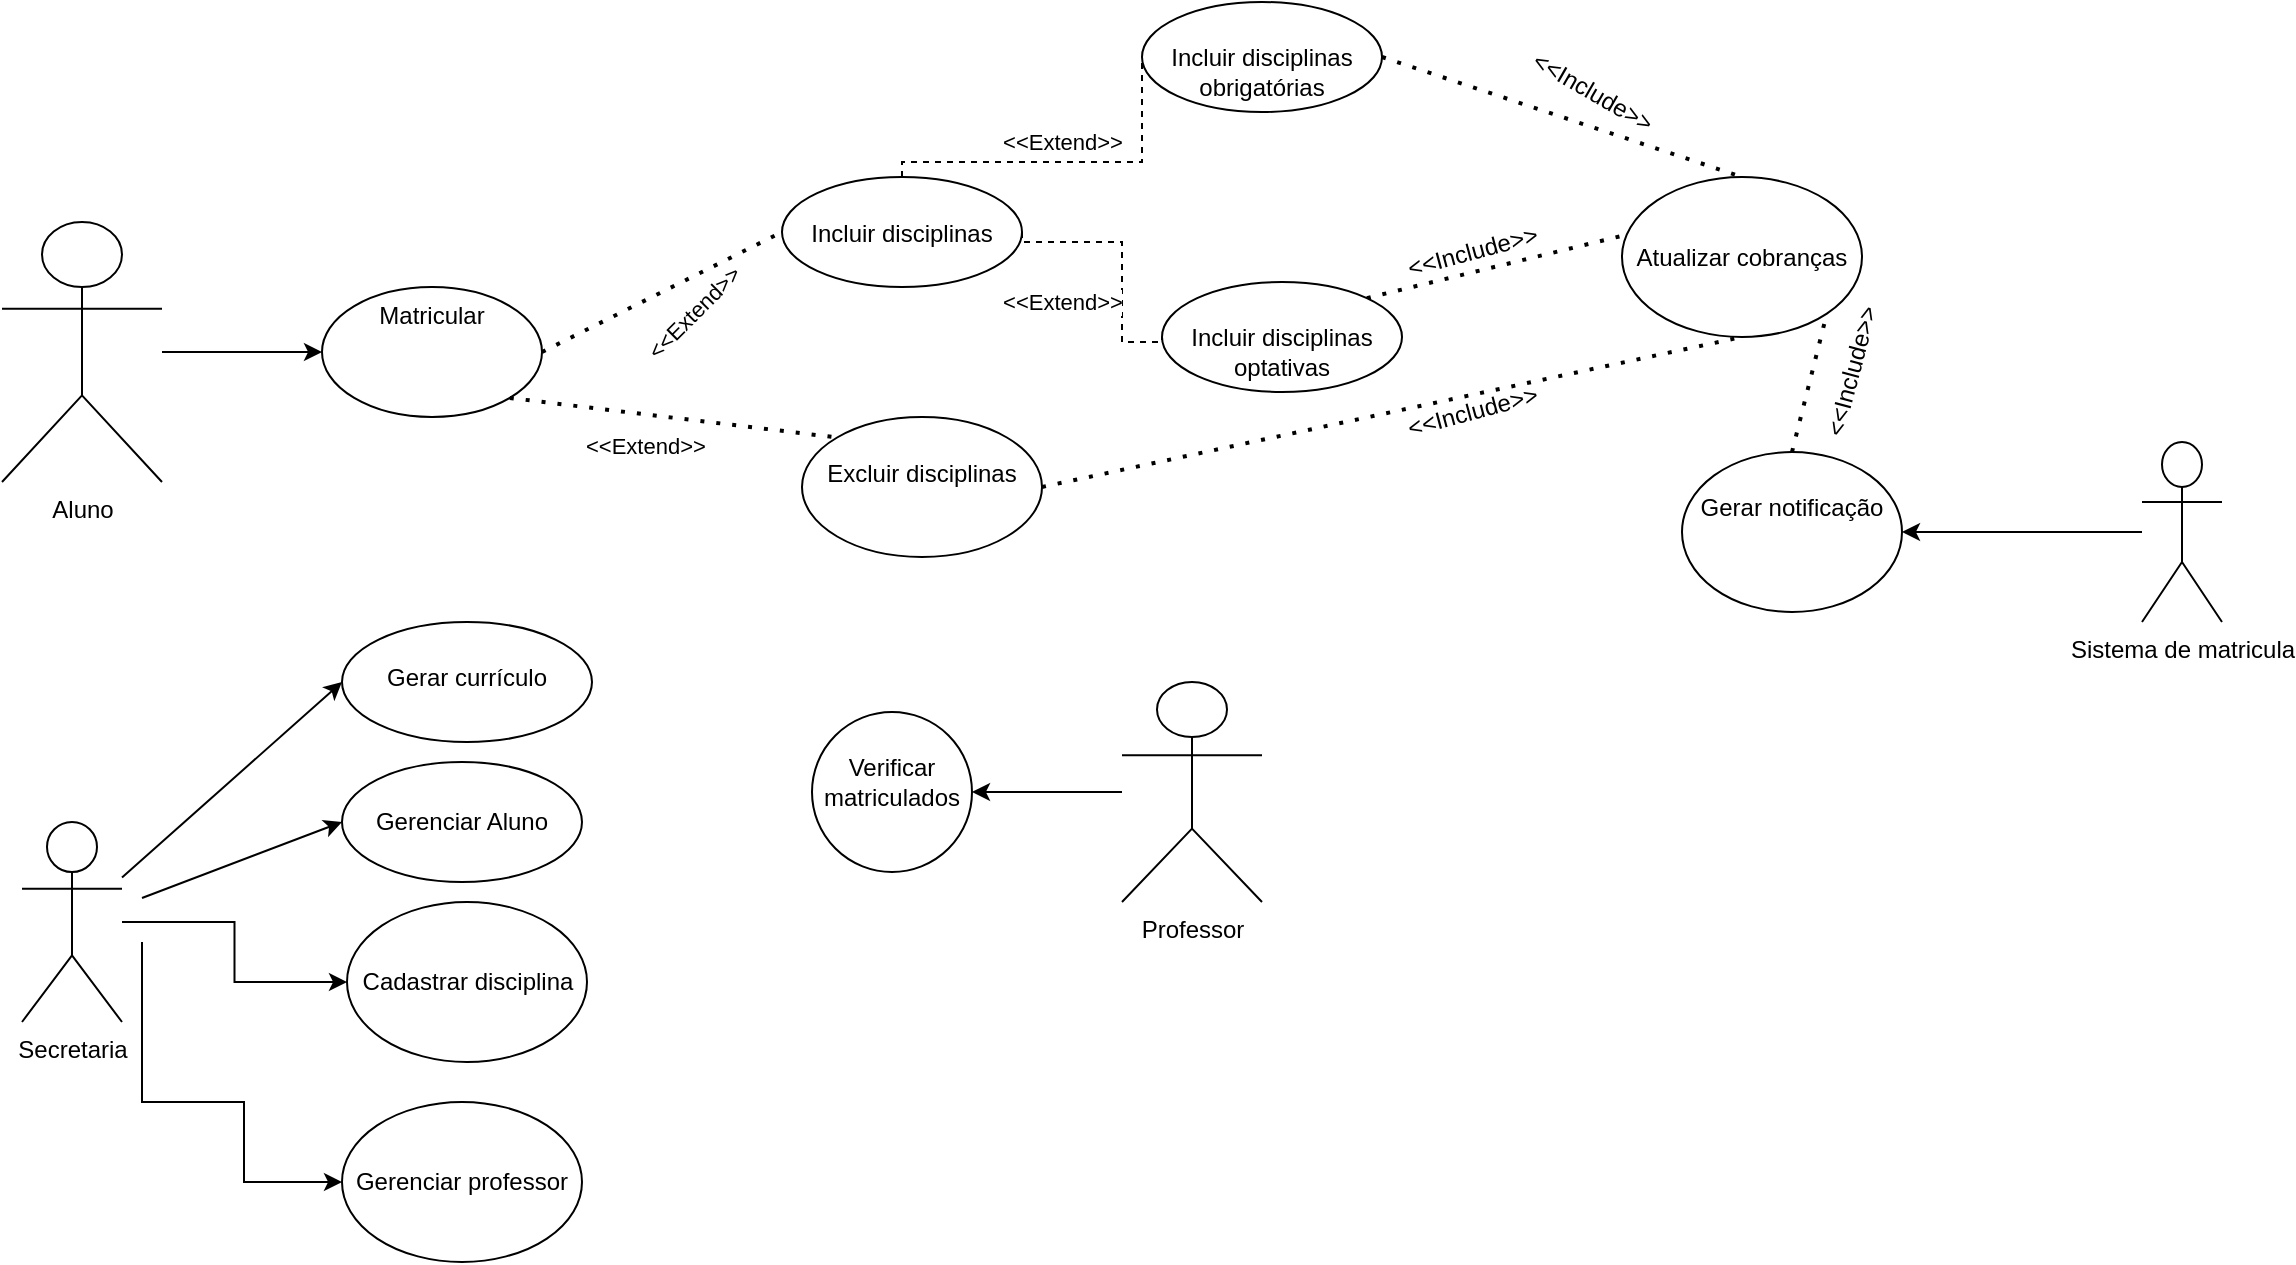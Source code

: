 <mxfile version="21.6.9" type="device">
  <diagram name="Página-1" id="l4zJSXlZ7He538uNce4S">
    <mxGraphModel dx="1050" dy="1743" grid="1" gridSize="10" guides="1" tooltips="1" connect="1" arrows="1" fold="1" page="1" pageScale="1" pageWidth="827" pageHeight="1169" math="0" shadow="0">
      <root>
        <mxCell id="0" />
        <mxCell id="1" parent="0" />
        <mxCell id="CgWUkB6ACIEwx_Kj26Ez-7" value="" style="edgeStyle=orthogonalEdgeStyle;rounded=0;orthogonalLoop=1;jettySize=auto;html=1;" parent="1" source="CgWUkB6ACIEwx_Kj26Ez-1" target="CgWUkB6ACIEwx_Kj26Ez-6" edge="1">
          <mxGeometry relative="1" as="geometry" />
        </mxCell>
        <mxCell id="CgWUkB6ACIEwx_Kj26Ez-1" value="Aluno" style="shape=umlActor;verticalLabelPosition=bottom;verticalAlign=top;html=1;outlineConnect=0;" parent="1" vertex="1">
          <mxGeometry x="110" y="70" width="80" height="130" as="geometry" />
        </mxCell>
        <mxCell id="CgWUkB6ACIEwx_Kj26Ez-6" value="Matricular" style="ellipse;whiteSpace=wrap;html=1;verticalAlign=top;" parent="1" vertex="1">
          <mxGeometry x="270" y="102.5" width="110" height="65" as="geometry" />
        </mxCell>
        <mxCell id="yNurIXnfOHVajko030R--4" value="" style="edgeStyle=orthogonalEdgeStyle;rounded=0;orthogonalLoop=1;jettySize=auto;html=1;strokeColor=default;dashed=1;endArrow=none;endFill=0;" edge="1" parent="1" source="CgWUkB6ACIEwx_Kj26Ez-8" target="yNurIXnfOHVajko030R--3">
          <mxGeometry relative="1" as="geometry">
            <Array as="points">
              <mxPoint x="560" y="40" />
              <mxPoint x="680" y="40" />
            </Array>
          </mxGeometry>
        </mxCell>
        <mxCell id="CgWUkB6ACIEwx_Kj26Ez-8" value="&lt;br&gt;Incluir disciplinas" style="ellipse;whiteSpace=wrap;html=1;verticalAlign=top;" parent="1" vertex="1">
          <mxGeometry x="500" y="47.5" width="120" height="55" as="geometry" />
        </mxCell>
        <mxCell id="CgWUkB6ACIEwx_Kj26Ez-12" value="&lt;br&gt;Excluir disciplinas" style="ellipse;whiteSpace=wrap;html=1;verticalAlign=top;" parent="1" vertex="1">
          <mxGeometry x="510" y="167.5" width="120" height="70" as="geometry" />
        </mxCell>
        <mxCell id="CgWUkB6ACIEwx_Kj26Ez-14" value="&lt;span style=&quot;color: rgb(0, 0, 0); font-family: Helvetica; font-size: 11px; font-style: normal; font-variant-ligatures: normal; font-variant-caps: normal; font-weight: 400; letter-spacing: normal; orphans: 2; text-align: center; text-indent: 0px; text-transform: none; widows: 2; word-spacing: 0px; -webkit-text-stroke-width: 0px; background-color: rgb(255, 255, 255); text-decoration-thickness: initial; text-decoration-style: initial; text-decoration-color: initial; float: none; display: inline !important;&quot;&gt;&amp;lt;&amp;lt;Extend&amp;gt;&amp;gt;&lt;/span&gt;" style="text;whiteSpace=wrap;html=1;" parent="1" vertex="1">
          <mxGeometry x="400" y="167.5" width="90" height="40" as="geometry" />
        </mxCell>
        <mxCell id="CgWUkB6ACIEwx_Kj26Ez-36" value="" style="edgeStyle=orthogonalEdgeStyle;rounded=0;orthogonalLoop=1;jettySize=auto;html=1;" parent="1" source="CgWUkB6ACIEwx_Kj26Ez-15" target="CgWUkB6ACIEwx_Kj26Ez-31" edge="1">
          <mxGeometry relative="1" as="geometry" />
        </mxCell>
        <mxCell id="CgWUkB6ACIEwx_Kj26Ez-15" value="Secretaria" style="shape=umlActor;verticalLabelPosition=bottom;verticalAlign=top;html=1;outlineConnect=0;" parent="1" vertex="1">
          <mxGeometry x="120" y="370" width="50" height="100" as="geometry" />
        </mxCell>
        <mxCell id="CgWUkB6ACIEwx_Kj26Ez-16" value="&lt;br&gt;Gerar currículo" style="ellipse;whiteSpace=wrap;html=1;verticalAlign=top;" parent="1" vertex="1">
          <mxGeometry x="280" y="270" width="125" height="60" as="geometry" />
        </mxCell>
        <mxCell id="CgWUkB6ACIEwx_Kj26Ez-19" value="Gerenciar Aluno" style="ellipse;whiteSpace=wrap;html=1;" parent="1" vertex="1">
          <mxGeometry x="280" y="340" width="120" height="60" as="geometry" />
        </mxCell>
        <mxCell id="CgWUkB6ACIEwx_Kj26Ez-25" value="" style="edgeStyle=orthogonalEdgeStyle;rounded=0;orthogonalLoop=1;jettySize=auto;html=1;" parent="1" source="CgWUkB6ACIEwx_Kj26Ez-22" target="CgWUkB6ACIEwx_Kj26Ez-24" edge="1">
          <mxGeometry relative="1" as="geometry" />
        </mxCell>
        <mxCell id="CgWUkB6ACIEwx_Kj26Ez-22" value="Professor" style="shape=umlActor;verticalLabelPosition=bottom;verticalAlign=top;html=1;outlineConnect=0;" parent="1" vertex="1">
          <mxGeometry x="670" y="300" width="70" height="110" as="geometry" />
        </mxCell>
        <mxCell id="CgWUkB6ACIEwx_Kj26Ez-24" value="&lt;br&gt;Verificar matriculados" style="ellipse;whiteSpace=wrap;html=1;verticalAlign=top;" parent="1" vertex="1">
          <mxGeometry x="515" y="315" width="80" height="80" as="geometry" />
        </mxCell>
        <mxCell id="CgWUkB6ACIEwx_Kj26Ez-27" value="Atualizar cobranças" style="ellipse;whiteSpace=wrap;html=1;" parent="1" vertex="1">
          <mxGeometry x="920" y="47.5" width="120" height="80" as="geometry" />
        </mxCell>
        <mxCell id="CgWUkB6ACIEwx_Kj26Ez-30" value="&amp;lt;&amp;lt;Include&amp;gt;&amp;gt;" style="text;html=1;align=center;verticalAlign=middle;resizable=0;points=[];autosize=1;strokeColor=none;fillColor=none;rotation=-15;" parent="1" vertex="1">
          <mxGeometry x="800" y="150" width="90" height="30" as="geometry" />
        </mxCell>
        <mxCell id="CgWUkB6ACIEwx_Kj26Ez-31" value="Cadastrar disciplina" style="ellipse;whiteSpace=wrap;html=1;" parent="1" vertex="1">
          <mxGeometry x="282.5" y="410" width="120" height="80" as="geometry" />
        </mxCell>
        <mxCell id="CgWUkB6ACIEwx_Kj26Ez-32" value="Gerenciar professor" style="ellipse;whiteSpace=wrap;html=1;" parent="1" vertex="1">
          <mxGeometry x="280" y="510" width="120" height="80" as="geometry" />
        </mxCell>
        <mxCell id="CgWUkB6ACIEwx_Kj26Ez-37" value="" style="endArrow=classic;html=1;rounded=0;entryX=0;entryY=0.5;entryDx=0;entryDy=0;" parent="1" source="CgWUkB6ACIEwx_Kj26Ez-15" target="CgWUkB6ACIEwx_Kj26Ez-16" edge="1">
          <mxGeometry width="50" height="50" relative="1" as="geometry">
            <mxPoint x="400" y="310" as="sourcePoint" />
            <mxPoint x="450" y="260" as="targetPoint" />
          </mxGeometry>
        </mxCell>
        <mxCell id="CgWUkB6ACIEwx_Kj26Ez-38" value="" style="endArrow=classic;html=1;rounded=0;entryX=0;entryY=0.5;entryDx=0;entryDy=0;" parent="1" target="CgWUkB6ACIEwx_Kj26Ez-19" edge="1">
          <mxGeometry width="50" height="50" relative="1" as="geometry">
            <mxPoint x="180" y="408" as="sourcePoint" />
            <mxPoint x="290" y="310" as="targetPoint" />
          </mxGeometry>
        </mxCell>
        <mxCell id="CgWUkB6ACIEwx_Kj26Ez-39" value="" style="edgeStyle=orthogonalEdgeStyle;rounded=0;orthogonalLoop=1;jettySize=auto;html=1;entryX=0;entryY=0.5;entryDx=0;entryDy=0;" parent="1" target="CgWUkB6ACIEwx_Kj26Ez-32" edge="1">
          <mxGeometry relative="1" as="geometry">
            <mxPoint x="180" y="430" as="sourcePoint" />
            <mxPoint x="293" y="460" as="targetPoint" />
            <Array as="points">
              <mxPoint x="180" y="510" />
              <mxPoint x="231" y="510" />
              <mxPoint x="231" y="550" />
            </Array>
          </mxGeometry>
        </mxCell>
        <mxCell id="CgWUkB6ACIEwx_Kj26Ez-41" value="" style="endArrow=none;dashed=1;html=1;dashPattern=1 3;strokeWidth=2;rounded=0;entryX=0.5;entryY=1;entryDx=0;entryDy=0;exitX=1;exitY=0.5;exitDx=0;exitDy=0;" parent="1" source="CgWUkB6ACIEwx_Kj26Ez-12" target="CgWUkB6ACIEwx_Kj26Ez-27" edge="1">
          <mxGeometry width="50" height="50" relative="1" as="geometry">
            <mxPoint x="400" y="310" as="sourcePoint" />
            <mxPoint x="450" y="260" as="targetPoint" />
            <Array as="points" />
          </mxGeometry>
        </mxCell>
        <mxCell id="CgWUkB6ACIEwx_Kj26Ez-42" value="" style="endArrow=none;dashed=1;html=1;dashPattern=1 3;strokeWidth=2;rounded=0;entryX=0.002;entryY=0.367;entryDx=0;entryDy=0;exitX=1;exitY=0;exitDx=0;exitDy=0;entryPerimeter=0;" parent="1" source="yNurIXnfOHVajko030R--5" target="CgWUkB6ACIEwx_Kj26Ez-27" edge="1">
          <mxGeometry width="50" height="50" relative="1" as="geometry">
            <mxPoint x="640" y="212" as="sourcePoint" />
            <mxPoint x="750" y="137" as="targetPoint" />
            <Array as="points" />
          </mxGeometry>
        </mxCell>
        <mxCell id="CgWUkB6ACIEwx_Kj26Ez-43" value="&amp;lt;&amp;lt;Include&amp;gt;&amp;gt;" style="text;html=1;align=center;verticalAlign=middle;resizable=0;points=[];autosize=1;strokeColor=none;fillColor=none;rotation=-15;" parent="1" vertex="1">
          <mxGeometry x="800" y="70" width="90" height="30" as="geometry" />
        </mxCell>
        <mxCell id="CgWUkB6ACIEwx_Kj26Ez-44" value="" style="endArrow=none;dashed=1;html=1;dashPattern=1 3;strokeWidth=2;rounded=0;exitX=1;exitY=0.5;exitDx=0;exitDy=0;entryX=0;entryY=0.5;entryDx=0;entryDy=0;" parent="1" source="CgWUkB6ACIEwx_Kj26Ez-6" target="CgWUkB6ACIEwx_Kj26Ez-8" edge="1">
          <mxGeometry width="50" height="50" relative="1" as="geometry">
            <mxPoint x="400" y="310" as="sourcePoint" />
            <mxPoint x="450" y="260" as="targetPoint" />
          </mxGeometry>
        </mxCell>
        <mxCell id="CgWUkB6ACIEwx_Kj26Ez-45" value="" style="endArrow=none;dashed=1;html=1;dashPattern=1 3;strokeWidth=2;rounded=0;exitX=1;exitY=1;exitDx=0;exitDy=0;entryX=0;entryY=0;entryDx=0;entryDy=0;" parent="1" source="CgWUkB6ACIEwx_Kj26Ez-6" target="CgWUkB6ACIEwx_Kj26Ez-12" edge="1">
          <mxGeometry width="50" height="50" relative="1" as="geometry">
            <mxPoint x="390" y="145" as="sourcePoint" />
            <mxPoint x="510" y="85" as="targetPoint" />
          </mxGeometry>
        </mxCell>
        <mxCell id="CgWUkB6ACIEwx_Kj26Ez-46" value="&lt;span style=&quot;color: rgb(0, 0, 0); font-family: Helvetica; font-size: 11px; font-style: normal; font-variant-ligatures: normal; font-variant-caps: normal; font-weight: 400; letter-spacing: normal; orphans: 2; text-align: center; text-indent: 0px; text-transform: none; widows: 2; word-spacing: 0px; -webkit-text-stroke-width: 0px; background-color: rgb(255, 255, 255); text-decoration-thickness: initial; text-decoration-style: initial; text-decoration-color: initial; float: none; display: inline !important;&quot;&gt;&amp;lt;&amp;lt;Extend&amp;gt;&amp;gt;&lt;/span&gt;" style="text;whiteSpace=wrap;html=1;rotation=-45;" parent="1" vertex="1">
          <mxGeometry x="425" y="90" width="90" height="40" as="geometry" />
        </mxCell>
        <mxCell id="CgWUkB6ACIEwx_Kj26Ez-49" value="" style="edgeStyle=orthogonalEdgeStyle;rounded=0;orthogonalLoop=1;jettySize=auto;html=1;" parent="1" source="CgWUkB6ACIEwx_Kj26Ez-47" target="CgWUkB6ACIEwx_Kj26Ez-48" edge="1">
          <mxGeometry relative="1" as="geometry" />
        </mxCell>
        <mxCell id="CgWUkB6ACIEwx_Kj26Ez-47" value="Sistema de matricula" style="shape=umlActor;verticalLabelPosition=bottom;verticalAlign=top;html=1;outlineConnect=0;" parent="1" vertex="1">
          <mxGeometry x="1180" y="180" width="40" height="90" as="geometry" />
        </mxCell>
        <mxCell id="CgWUkB6ACIEwx_Kj26Ez-48" value="&lt;br&gt;Gerar notificação" style="ellipse;whiteSpace=wrap;html=1;verticalAlign=top;" parent="1" vertex="1">
          <mxGeometry x="950" y="185" width="110" height="80" as="geometry" />
        </mxCell>
        <mxCell id="CgWUkB6ACIEwx_Kj26Ez-50" value="" style="endArrow=none;dashed=1;html=1;dashPattern=1 3;strokeWidth=2;rounded=0;entryX=1;entryY=1;entryDx=0;entryDy=0;exitX=0.5;exitY=0;exitDx=0;exitDy=0;" parent="1" source="CgWUkB6ACIEwx_Kj26Ez-48" target="CgWUkB6ACIEwx_Kj26Ez-27" edge="1">
          <mxGeometry width="50" height="50" relative="1" as="geometry">
            <mxPoint x="570" y="310" as="sourcePoint" />
            <mxPoint x="620" y="260" as="targetPoint" />
          </mxGeometry>
        </mxCell>
        <mxCell id="CgWUkB6ACIEwx_Kj26Ez-51" value="&amp;lt;&amp;lt;Include&amp;gt;&amp;gt;" style="text;html=1;align=center;verticalAlign=middle;resizable=0;points=[];autosize=1;strokeColor=none;fillColor=none;rotation=-75;" parent="1" vertex="1">
          <mxGeometry x="990" y="130" width="90" height="30" as="geometry" />
        </mxCell>
        <mxCell id="yNurIXnfOHVajko030R--3" value="&lt;br&gt;Incluir disciplinas obrigatórias" style="ellipse;whiteSpace=wrap;html=1;verticalAlign=top;" vertex="1" parent="1">
          <mxGeometry x="680" y="-40" width="120" height="55" as="geometry" />
        </mxCell>
        <mxCell id="yNurIXnfOHVajko030R--5" value="&lt;br&gt;Incluir disciplinas&lt;br&gt;optativas" style="ellipse;whiteSpace=wrap;html=1;verticalAlign=top;" vertex="1" parent="1">
          <mxGeometry x="690" y="100" width="120" height="55" as="geometry" />
        </mxCell>
        <mxCell id="yNurIXnfOHVajko030R--7" value="" style="endArrow=none;dashed=1;html=1;dashPattern=1 3;strokeWidth=2;rounded=0;entryX=0.5;entryY=0;entryDx=0;entryDy=0;exitX=1;exitY=0.5;exitDx=0;exitDy=0;" edge="1" parent="1" source="yNurIXnfOHVajko030R--3" target="CgWUkB6ACIEwx_Kj26Ez-27">
          <mxGeometry width="50" height="50" relative="1" as="geometry">
            <mxPoint x="793" y="121" as="sourcePoint" />
            <mxPoint x="930" y="87" as="targetPoint" />
            <Array as="points" />
          </mxGeometry>
        </mxCell>
        <mxCell id="yNurIXnfOHVajko030R--9" value="" style="edgeStyle=orthogonalEdgeStyle;rounded=0;orthogonalLoop=1;jettySize=auto;html=1;strokeColor=default;dashed=1;endArrow=none;endFill=0;entryX=0;entryY=0.5;entryDx=0;entryDy=0;exitX=1;exitY=0.5;exitDx=0;exitDy=0;" edge="1" parent="1" source="CgWUkB6ACIEwx_Kj26Ez-8" target="yNurIXnfOHVajko030R--5">
          <mxGeometry relative="1" as="geometry">
            <mxPoint x="570" y="58" as="sourcePoint" />
            <mxPoint x="690" y="-2" as="targetPoint" />
            <Array as="points">
              <mxPoint x="620" y="80" />
              <mxPoint x="670" y="80" />
              <mxPoint x="670" y="130" />
            </Array>
          </mxGeometry>
        </mxCell>
        <mxCell id="yNurIXnfOHVajko030R--10" value="&amp;lt;&amp;lt;Extend&amp;gt;&amp;gt;" style="edgeLabel;html=1;align=center;verticalAlign=middle;resizable=0;points=[];" vertex="1" connectable="0" parent="yNurIXnfOHVajko030R--9">
          <mxGeometry x="-0.043" y="4" relative="1" as="geometry">
            <mxPoint x="-34" y="24" as="offset" />
          </mxGeometry>
        </mxCell>
        <mxCell id="yNurIXnfOHVajko030R--11" value="&amp;lt;&amp;lt;Extend&amp;gt;&amp;gt;" style="edgeLabel;html=1;align=center;verticalAlign=middle;resizable=0;points=[];" vertex="1" connectable="0" parent="1">
          <mxGeometry x="640" y="30" as="geometry" />
        </mxCell>
        <mxCell id="yNurIXnfOHVajko030R--12" value="&amp;lt;&amp;lt;Include&amp;gt;&amp;gt;" style="text;html=1;align=center;verticalAlign=middle;resizable=0;points=[];autosize=1;strokeColor=none;fillColor=none;rotation=30;" vertex="1" parent="1">
          <mxGeometry x="860" y="-10" width="90" height="30" as="geometry" />
        </mxCell>
      </root>
    </mxGraphModel>
  </diagram>
</mxfile>
